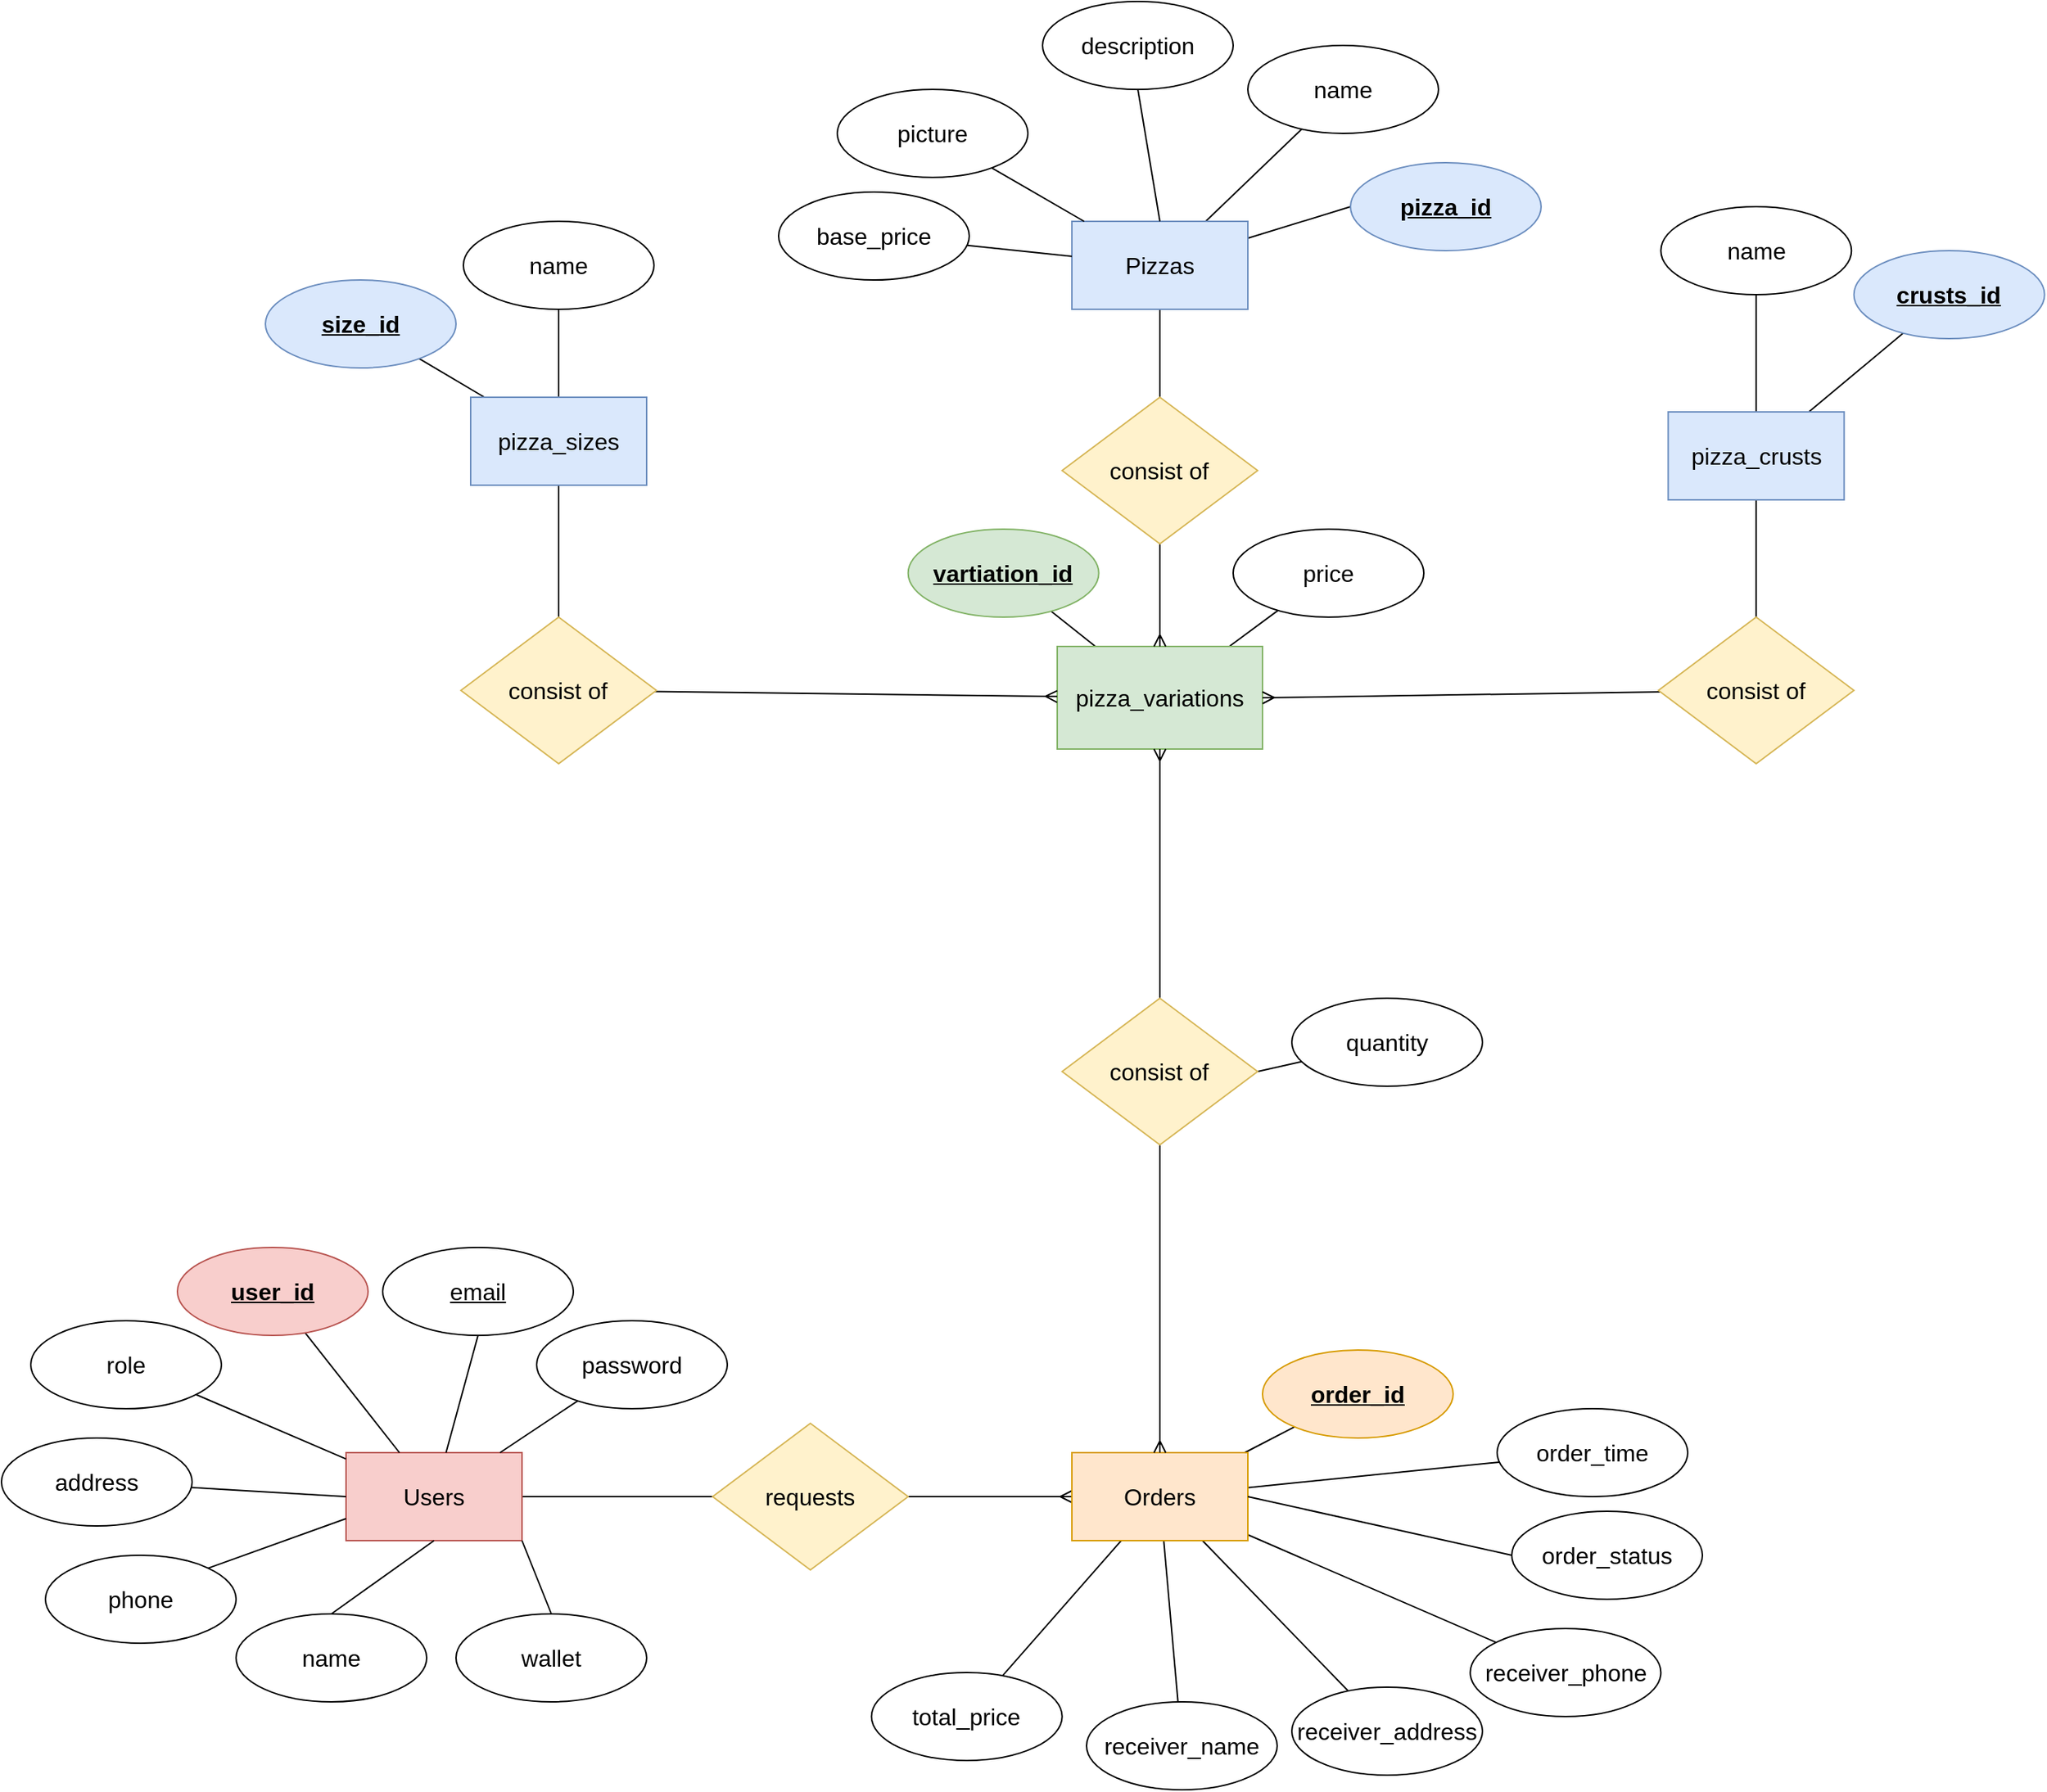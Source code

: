 <mxfile version="21.7.5" type="device">
  <diagram name="Page-1" id="sF9Zvza_Fo3uitZyshRq">
    <mxGraphModel dx="3148" dy="2440" grid="1" gridSize="10" guides="1" tooltips="1" connect="1" arrows="1" fold="1" page="1" pageScale="1" pageWidth="850" pageHeight="1100" math="0" shadow="0">
      <root>
        <mxCell id="0" />
        <mxCell id="1" parent="0" />
        <mxCell id="CsvHcG0D3r47rlO0UAeI-3" value="" style="rounded=0;orthogonalLoop=1;jettySize=auto;html=1;startArrow=none;startFill=0;endArrow=none;endFill=0;elbow=vertical;fontSize=16;" parent="1" source="CsvHcG0D3r47rlO0UAeI-1" target="CsvHcG0D3r47rlO0UAeI-2" edge="1">
          <mxGeometry relative="1" as="geometry" />
        </mxCell>
        <mxCell id="CsvHcG0D3r47rlO0UAeI-7" value="" style="rounded=0;orthogonalLoop=1;jettySize=auto;html=1;fontFamily=Helvetica;fontSize=16;fontColor=default;startArrow=none;startFill=0;endArrow=none;endFill=0;elbow=vertical;" parent="1" source="CsvHcG0D3r47rlO0UAeI-1" target="CsvHcG0D3r47rlO0UAeI-6" edge="1">
          <mxGeometry relative="1" as="geometry" />
        </mxCell>
        <mxCell id="CsvHcG0D3r47rlO0UAeI-18" value="" style="rounded=0;orthogonalLoop=1;jettySize=auto;html=1;fontFamily=Helvetica;fontSize=16;fontColor=default;startArrow=none;startFill=0;endArrow=none;endFill=0;elbow=vertical;" parent="1" source="CsvHcG0D3r47rlO0UAeI-1" target="CsvHcG0D3r47rlO0UAeI-17" edge="1">
          <mxGeometry relative="1" as="geometry" />
        </mxCell>
        <mxCell id="CsvHcG0D3r47rlO0UAeI-1" value="pizza_sizes" style="rounded=0;whiteSpace=wrap;html=1;fillColor=#dae8fc;strokeColor=#6c8ebf;fontSize=16;" parent="1" vertex="1">
          <mxGeometry x="-80" y="220" width="120" height="60" as="geometry" />
        </mxCell>
        <mxCell id="CsvHcG0D3r47rlO0UAeI-2" value="size_id" style="ellipse;whiteSpace=wrap;html=1;rounded=0;fillColor=#dae8fc;strokeColor=#6c8ebf;fontStyle=5;aspect=fixed;fontSize=16;" parent="1" vertex="1">
          <mxGeometry x="-220" y="140" width="130" height="60" as="geometry" />
        </mxCell>
        <mxCell id="CsvHcG0D3r47rlO0UAeI-6" value="name" style="ellipse;whiteSpace=wrap;html=1;rounded=0;fontSize=16;" parent="1" vertex="1">
          <mxGeometry x="-85" y="100" width="130" height="60" as="geometry" />
        </mxCell>
        <mxCell id="CsvHcG0D3r47rlO0UAeI-14" value="" style="rounded=0;orthogonalLoop=1;jettySize=auto;html=1;fontFamily=Helvetica;fontSize=16;fontColor=default;startArrow=none;startFill=0;endArrow=none;endFill=0;elbow=vertical;" parent="1" source="CsvHcG0D3r47rlO0UAeI-8" target="CsvHcG0D3r47rlO0UAeI-13" edge="1">
          <mxGeometry relative="1" as="geometry" />
        </mxCell>
        <mxCell id="CsvHcG0D3r47rlO0UAeI-16" value="" style="rounded=0;orthogonalLoop=1;jettySize=auto;html=1;fontFamily=Helvetica;fontSize=16;fontColor=default;startArrow=none;startFill=0;endArrow=none;endFill=0;elbow=vertical;" parent="1" source="CsvHcG0D3r47rlO0UAeI-8" target="CsvHcG0D3r47rlO0UAeI-11" edge="1">
          <mxGeometry relative="1" as="geometry" />
        </mxCell>
        <mxCell id="CsvHcG0D3r47rlO0UAeI-8" value="pizza_variations" style="rounded=0;whiteSpace=wrap;html=1;fillColor=#d5e8d4;strokeColor=#82b366;fontSize=16;fontStyle=0" parent="1" vertex="1">
          <mxGeometry x="320" y="390" width="140" height="70" as="geometry" />
        </mxCell>
        <mxCell id="CsvHcG0D3r47rlO0UAeI-11" value="price" style="ellipse;whiteSpace=wrap;html=1;rounded=0;fontSize=16;" parent="1" vertex="1">
          <mxGeometry x="440" y="310" width="130" height="60" as="geometry" />
        </mxCell>
        <mxCell id="CsvHcG0D3r47rlO0UAeI-13" value="vartiation_id" style="ellipse;whiteSpace=wrap;html=1;rounded=0;fontStyle=5;fillColor=#d5e8d4;strokeColor=#82b366;fontSize=16;" parent="1" vertex="1">
          <mxGeometry x="218.33" y="310" width="130" height="60" as="geometry" />
        </mxCell>
        <mxCell id="CsvHcG0D3r47rlO0UAeI-19" value="" style="rounded=0;orthogonalLoop=1;jettySize=auto;html=1;fontFamily=Helvetica;fontSize=16;fontColor=default;startArrow=none;startFill=0;endArrow=ERmany;endFill=0;elbow=vertical;" parent="1" source="CsvHcG0D3r47rlO0UAeI-17" target="CsvHcG0D3r47rlO0UAeI-8" edge="1">
          <mxGeometry relative="1" as="geometry" />
        </mxCell>
        <mxCell id="CsvHcG0D3r47rlO0UAeI-17" value="consist of" style="rhombus;whiteSpace=wrap;html=1;rounded=0;strokeColor=#d6b656;fontFamily=Helvetica;fontSize=16;fontColor=default;fillColor=#fff2cc;" parent="1" vertex="1">
          <mxGeometry x="-86.66" y="370" width="133.33" height="100" as="geometry" />
        </mxCell>
        <mxCell id="CsvHcG0D3r47rlO0UAeI-20" value="" style="rounded=0;orthogonalLoop=1;jettySize=auto;html=1;startArrow=none;startFill=0;endArrow=none;endFill=0;elbow=vertical;fontSize=16;" parent="1" source="CsvHcG0D3r47rlO0UAeI-23" target="CsvHcG0D3r47rlO0UAeI-24" edge="1">
          <mxGeometry relative="1" as="geometry" />
        </mxCell>
        <mxCell id="CsvHcG0D3r47rlO0UAeI-21" value="" style="rounded=0;orthogonalLoop=1;jettySize=auto;html=1;fontFamily=Helvetica;fontSize=16;fontColor=default;startArrow=none;startFill=0;endArrow=none;endFill=0;elbow=vertical;" parent="1" source="CsvHcG0D3r47rlO0UAeI-23" target="CsvHcG0D3r47rlO0UAeI-25" edge="1">
          <mxGeometry relative="1" as="geometry" />
        </mxCell>
        <mxCell id="CsvHcG0D3r47rlO0UAeI-22" value="" style="rounded=0;orthogonalLoop=1;jettySize=auto;html=1;fontFamily=Helvetica;fontSize=16;fontColor=default;startArrow=none;startFill=0;endArrow=none;endFill=0;elbow=vertical;" parent="1" source="CsvHcG0D3r47rlO0UAeI-23" target="CsvHcG0D3r47rlO0UAeI-27" edge="1">
          <mxGeometry relative="1" as="geometry" />
        </mxCell>
        <mxCell id="CsvHcG0D3r47rlO0UAeI-23" value="pizza_crusts" style="rounded=0;whiteSpace=wrap;html=1;fillColor=#dae8fc;strokeColor=#6c8ebf;fontSize=16;" parent="1" vertex="1">
          <mxGeometry x="736.67" y="230" width="120" height="60" as="geometry" />
        </mxCell>
        <mxCell id="CsvHcG0D3r47rlO0UAeI-24" value="crusts_id" style="ellipse;whiteSpace=wrap;html=1;rounded=0;fillColor=#dae8fc;strokeColor=#6c8ebf;fontStyle=5;aspect=fixed;fontSize=16;" parent="1" vertex="1">
          <mxGeometry x="863.33" y="120" width="130" height="60" as="geometry" />
        </mxCell>
        <mxCell id="CsvHcG0D3r47rlO0UAeI-25" value="name" style="ellipse;whiteSpace=wrap;html=1;rounded=0;fontSize=16;" parent="1" vertex="1">
          <mxGeometry x="731.67" y="90" width="130" height="60" as="geometry" />
        </mxCell>
        <mxCell id="CsvHcG0D3r47rlO0UAeI-26" value="" style="rounded=0;orthogonalLoop=1;jettySize=auto;html=1;fontFamily=Helvetica;fontSize=16;fontColor=default;entryX=1;entryY=0.5;entryDx=0;entryDy=0;startArrow=none;startFill=0;endArrow=ERmany;endFill=0;elbow=vertical;" parent="1" source="CsvHcG0D3r47rlO0UAeI-27" target="CsvHcG0D3r47rlO0UAeI-8" edge="1">
          <mxGeometry relative="1" as="geometry">
            <mxPoint x="900" y="400" as="targetPoint" />
          </mxGeometry>
        </mxCell>
        <mxCell id="CsvHcG0D3r47rlO0UAeI-27" value="consist of" style="rhombus;whiteSpace=wrap;html=1;rounded=0;strokeColor=#d6b656;fontFamily=Helvetica;fontSize=16;fontColor=default;fillColor=#fff2cc;" parent="1" vertex="1">
          <mxGeometry x="730.0" y="370" width="133.33" height="100" as="geometry" />
        </mxCell>
        <mxCell id="CsvHcG0D3r47rlO0UAeI-32" value="" style="rounded=0;orthogonalLoop=1;jettySize=auto;html=1;fontFamily=Helvetica;fontSize=16;fontColor=default;endArrow=none;endFill=0;elbow=vertical;" parent="1" source="CsvHcG0D3r47rlO0UAeI-29" target="CsvHcG0D3r47rlO0UAeI-31" edge="1">
          <mxGeometry relative="1" as="geometry" />
        </mxCell>
        <mxCell id="CsvHcG0D3r47rlO0UAeI-36" value="" style="shape=connector;rounded=0;orthogonalLoop=1;jettySize=auto;html=1;labelBackgroundColor=default;strokeColor=default;fontFamily=Helvetica;fontSize=16;fontColor=default;endArrow=none;endFill=0;elbow=vertical;" parent="1" source="CsvHcG0D3r47rlO0UAeI-29" target="CsvHcG0D3r47rlO0UAeI-34" edge="1">
          <mxGeometry relative="1" as="geometry" />
        </mxCell>
        <mxCell id="CsvHcG0D3r47rlO0UAeI-37" style="shape=connector;rounded=0;orthogonalLoop=1;jettySize=auto;html=1;entryX=0;entryY=0.5;entryDx=0;entryDy=0;labelBackgroundColor=default;strokeColor=default;fontFamily=Helvetica;fontSize=16;fontColor=default;endArrow=none;endFill=0;elbow=vertical;" parent="1" source="CsvHcG0D3r47rlO0UAeI-29" target="CsvHcG0D3r47rlO0UAeI-35" edge="1">
          <mxGeometry relative="1" as="geometry" />
        </mxCell>
        <mxCell id="CsvHcG0D3r47rlO0UAeI-29" value="Pizzas" style="rounded=0;whiteSpace=wrap;html=1;fillColor=#dae8fc;strokeColor=#6c8ebf;fontSize=16;" parent="1" vertex="1">
          <mxGeometry x="330.0" y="100" width="120" height="60" as="geometry" />
        </mxCell>
        <mxCell id="CsvHcG0D3r47rlO0UAeI-33" value="" style="rounded=0;orthogonalLoop=1;jettySize=auto;html=1;fontFamily=Helvetica;fontSize=16;fontColor=default;endArrow=ERmany;endFill=0;elbow=vertical;" parent="1" source="CsvHcG0D3r47rlO0UAeI-31" target="CsvHcG0D3r47rlO0UAeI-8" edge="1">
          <mxGeometry relative="1" as="geometry" />
        </mxCell>
        <mxCell id="CsvHcG0D3r47rlO0UAeI-31" value="consist of" style="rhombus;whiteSpace=wrap;html=1;rounded=0;strokeColor=#d6b656;fontFamily=Helvetica;fontSize=16;fontColor=default;fillColor=#fff2cc;" parent="1" vertex="1">
          <mxGeometry x="323.34" y="220" width="133.33" height="100" as="geometry" />
        </mxCell>
        <mxCell id="CsvHcG0D3r47rlO0UAeI-34" value="name" style="ellipse;whiteSpace=wrap;html=1;rounded=0;fontSize=16;" parent="1" vertex="1">
          <mxGeometry x="450.0" y="-20" width="130" height="60" as="geometry" />
        </mxCell>
        <mxCell id="CsvHcG0D3r47rlO0UAeI-35" value="pizza_id" style="ellipse;whiteSpace=wrap;html=1;rounded=0;fillColor=#dae8fc;strokeColor=#6c8ebf;fontStyle=5;aspect=fixed;fontSize=16;" parent="1" vertex="1">
          <mxGeometry x="520" y="60" width="130" height="60" as="geometry" />
        </mxCell>
        <mxCell id="CsvHcG0D3r47rlO0UAeI-39" value="" style="shape=connector;rounded=0;orthogonalLoop=1;jettySize=auto;html=1;labelBackgroundColor=default;strokeColor=default;fontFamily=Helvetica;fontSize=16;fontColor=default;endArrow=none;endFill=0;exitX=0.5;exitY=0;exitDx=0;exitDy=0;entryX=0.5;entryY=1;entryDx=0;entryDy=0;elbow=vertical;" parent="1" source="CsvHcG0D3r47rlO0UAeI-29" target="CsvHcG0D3r47rlO0UAeI-40" edge="1">
          <mxGeometry relative="1" as="geometry">
            <mxPoint x="285" y="75" as="sourcePoint" />
          </mxGeometry>
        </mxCell>
        <mxCell id="CsvHcG0D3r47rlO0UAeI-40" value="description" style="ellipse;whiteSpace=wrap;html=1;rounded=0;fontSize=16;" parent="1" vertex="1">
          <mxGeometry x="310.0" y="-50" width="130" height="60" as="geometry" />
        </mxCell>
        <mxCell id="CsvHcG0D3r47rlO0UAeI-45" value="" style="shape=connector;rounded=0;orthogonalLoop=1;jettySize=auto;html=1;labelBackgroundColor=default;strokeColor=default;fontFamily=Helvetica;fontSize=16;fontColor=default;endArrow=none;endFill=0;elbow=vertical;" parent="1" source="CsvHcG0D3r47rlO0UAeI-41" target="CsvHcG0D3r47rlO0UAeI-29" edge="1">
          <mxGeometry relative="1" as="geometry" />
        </mxCell>
        <mxCell id="CsvHcG0D3r47rlO0UAeI-41" value="picture" style="ellipse;whiteSpace=wrap;html=1;rounded=0;fontSize=16;" parent="1" vertex="1">
          <mxGeometry x="170.0" y="10" width="130" height="60" as="geometry" />
        </mxCell>
        <mxCell id="CsvHcG0D3r47rlO0UAeI-44" value="" style="shape=connector;rounded=0;orthogonalLoop=1;jettySize=auto;html=1;labelBackgroundColor=default;strokeColor=default;fontFamily=Helvetica;fontSize=16;fontColor=default;endArrow=none;endFill=0;elbow=vertical;" parent="1" source="CsvHcG0D3r47rlO0UAeI-43" target="CsvHcG0D3r47rlO0UAeI-29" edge="1">
          <mxGeometry relative="1" as="geometry" />
        </mxCell>
        <mxCell id="CsvHcG0D3r47rlO0UAeI-43" value="base_price" style="ellipse;whiteSpace=wrap;html=1;rounded=0;fontSize=16;" parent="1" vertex="1">
          <mxGeometry x="130.0" y="80" width="130" height="60" as="geometry" />
        </mxCell>
        <mxCell id="CsvHcG0D3r47rlO0UAeI-61" value="" style="edgeStyle=none;shape=connector;rounded=0;orthogonalLoop=1;jettySize=auto;html=1;labelBackgroundColor=default;strokeColor=default;fontFamily=Helvetica;fontSize=16;fontColor=default;startArrow=none;startFill=0;endArrow=none;endFill=0;elbow=vertical;exitX=1;exitY=0.5;exitDx=0;exitDy=0;" parent="1" source="CsvHcG0D3r47rlO0UAeI-65" target="CsvHcG0D3r47rlO0UAeI-60" edge="1">
          <mxGeometry relative="1" as="geometry">
            <mxPoint x="495" y="638.543" as="sourcePoint" />
          </mxGeometry>
        </mxCell>
        <mxCell id="CsvHcG0D3r47rlO0UAeI-60" value="quantity" style="ellipse;whiteSpace=wrap;html=1;rounded=0;fontSize=16;" parent="1" vertex="1">
          <mxGeometry x="480.0" y="630" width="130" height="60" as="geometry" />
        </mxCell>
        <mxCell id="CsvHcG0D3r47rlO0UAeI-70" value="" style="edgeStyle=none;shape=connector;rounded=0;orthogonalLoop=1;jettySize=auto;html=1;labelBackgroundColor=default;strokeColor=default;fontFamily=Helvetica;fontSize=16;fontColor=default;startArrow=none;startFill=0;endArrow=none;endFill=0;elbow=vertical;" parent="1" source="CsvHcG0D3r47rlO0UAeI-64" target="CsvHcG0D3r47rlO0UAeI-69" edge="1">
          <mxGeometry relative="1" as="geometry" />
        </mxCell>
        <mxCell id="CsvHcG0D3r47rlO0UAeI-72" value="" style="edgeStyle=none;shape=connector;rounded=0;orthogonalLoop=1;jettySize=auto;html=1;labelBackgroundColor=default;strokeColor=default;fontFamily=Helvetica;fontSize=16;fontColor=default;startArrow=none;startFill=0;endArrow=none;endFill=0;elbow=vertical;" parent="1" source="CsvHcG0D3r47rlO0UAeI-64" target="CsvHcG0D3r47rlO0UAeI-71" edge="1">
          <mxGeometry relative="1" as="geometry" />
        </mxCell>
        <mxCell id="CsvHcG0D3r47rlO0UAeI-77" value="" style="edgeStyle=none;shape=connector;rounded=0;orthogonalLoop=1;jettySize=auto;html=1;labelBackgroundColor=default;strokeColor=default;fontFamily=Helvetica;fontSize=16;fontColor=default;startArrow=none;startFill=0;endArrow=none;endFill=0;elbow=vertical;" parent="1" source="CsvHcG0D3r47rlO0UAeI-64" target="CsvHcG0D3r47rlO0UAeI-73" edge="1">
          <mxGeometry relative="1" as="geometry" />
        </mxCell>
        <mxCell id="CsvHcG0D3r47rlO0UAeI-78" value="" style="edgeStyle=none;shape=connector;rounded=0;orthogonalLoop=1;jettySize=auto;html=1;labelBackgroundColor=default;strokeColor=default;fontFamily=Helvetica;fontSize=16;fontColor=default;startArrow=none;startFill=0;endArrow=none;endFill=0;elbow=vertical;" parent="1" source="CsvHcG0D3r47rlO0UAeI-64" target="CsvHcG0D3r47rlO0UAeI-75" edge="1">
          <mxGeometry relative="1" as="geometry" />
        </mxCell>
        <mxCell id="CsvHcG0D3r47rlO0UAeI-79" value="" style="edgeStyle=none;shape=connector;rounded=0;orthogonalLoop=1;jettySize=auto;html=1;labelBackgroundColor=default;strokeColor=default;fontFamily=Helvetica;fontSize=16;fontColor=default;startArrow=none;startFill=0;endArrow=none;endFill=0;elbow=vertical;" parent="1" source="CsvHcG0D3r47rlO0UAeI-64" target="CsvHcG0D3r47rlO0UAeI-74" edge="1">
          <mxGeometry relative="1" as="geometry" />
        </mxCell>
        <mxCell id="CsvHcG0D3r47rlO0UAeI-80" value="" style="edgeStyle=none;shape=connector;rounded=0;orthogonalLoop=1;jettySize=auto;html=1;labelBackgroundColor=default;strokeColor=default;fontFamily=Helvetica;fontSize=16;fontColor=default;startArrow=none;startFill=0;endArrow=none;endFill=0;elbow=vertical;" parent="1" source="CsvHcG0D3r47rlO0UAeI-64" target="CsvHcG0D3r47rlO0UAeI-76" edge="1">
          <mxGeometry relative="1" as="geometry" />
        </mxCell>
        <mxCell id="CsvHcG0D3r47rlO0UAeI-86" value="" style="edgeStyle=none;shape=connector;rounded=0;orthogonalLoop=1;jettySize=auto;html=1;labelBackgroundColor=default;strokeColor=default;fontFamily=Helvetica;fontSize=16;fontColor=default;startArrow=ERmany;startFill=0;endArrow=none;endFill=0;elbow=vertical;" parent="1" source="CsvHcG0D3r47rlO0UAeI-64" target="CsvHcG0D3r47rlO0UAeI-85" edge="1">
          <mxGeometry relative="1" as="geometry" />
        </mxCell>
        <mxCell id="CsvHcG0D3r47rlO0UAeI-64" value="Orders" style="rounded=0;whiteSpace=wrap;html=1;fillColor=#ffe6cc;strokeColor=#d79b00;fontSize=16;" parent="1" vertex="1">
          <mxGeometry x="330.0" y="940" width="120" height="60" as="geometry" />
        </mxCell>
        <mxCell id="CsvHcG0D3r47rlO0UAeI-81" value="" style="edgeStyle=none;shape=connector;rounded=0;orthogonalLoop=1;jettySize=auto;html=1;labelBackgroundColor=default;strokeColor=default;fontFamily=Helvetica;fontSize=16;fontColor=default;startArrow=none;startFill=0;endArrow=ERmany;endFill=0;elbow=vertical;exitX=0.5;exitY=1;exitDx=0;exitDy=0;" parent="1" source="CsvHcG0D3r47rlO0UAeI-65" target="CsvHcG0D3r47rlO0UAeI-64" edge="1">
          <mxGeometry relative="1" as="geometry" />
        </mxCell>
        <mxCell id="CsvHcG0D3r47rlO0UAeI-83" value="" style="edgeStyle=none;shape=connector;rounded=0;orthogonalLoop=1;jettySize=auto;html=1;labelBackgroundColor=default;strokeColor=default;fontFamily=Helvetica;fontSize=16;fontColor=default;startArrow=none;startFill=0;endArrow=ERmany;endFill=0;elbow=vertical;entryX=0.5;entryY=1;entryDx=0;entryDy=0;exitX=0.5;exitY=0;exitDx=0;exitDy=0;" parent="1" source="CsvHcG0D3r47rlO0UAeI-65" target="CsvHcG0D3r47rlO0UAeI-8" edge="1">
          <mxGeometry relative="1" as="geometry">
            <mxPoint x="606.665" y="450" as="targetPoint" />
          </mxGeometry>
        </mxCell>
        <mxCell id="CsvHcG0D3r47rlO0UAeI-65" value="consist of" style="rhombus;whiteSpace=wrap;html=1;rounded=0;strokeColor=#d6b656;fontFamily=Helvetica;fontSize=16;fillColor=#fff2cc;" parent="1" vertex="1">
          <mxGeometry x="323.34" y="630" width="133.33" height="100" as="geometry" />
        </mxCell>
        <mxCell id="CsvHcG0D3r47rlO0UAeI-69" value="&lt;b style=&quot;font-size: 16px;&quot;&gt;&lt;u style=&quot;font-size: 16px;&quot;&gt;order_id&lt;/u&gt;&lt;/b&gt;" style="ellipse;whiteSpace=wrap;html=1;rounded=0;fillColor=#ffe6cc;strokeColor=#d79b00;fontSize=16;" parent="1" vertex="1">
          <mxGeometry x="460.0" y="870" width="130" height="60" as="geometry" />
        </mxCell>
        <mxCell id="CsvHcG0D3r47rlO0UAeI-71" value="order_time" style="ellipse;whiteSpace=wrap;html=1;rounded=0;fontSize=16;" parent="1" vertex="1">
          <mxGeometry x="620.0" y="910" width="130" height="60" as="geometry" />
        </mxCell>
        <mxCell id="CsvHcG0D3r47rlO0UAeI-73" value="receiver_name" style="ellipse;whiteSpace=wrap;html=1;rounded=0;fontSize=16;" parent="1" vertex="1">
          <mxGeometry x="340" y="1110" width="130" height="60" as="geometry" />
        </mxCell>
        <mxCell id="CsvHcG0D3r47rlO0UAeI-74" value="receiver_address" style="ellipse;whiteSpace=wrap;html=1;rounded=0;fontSize=16;" parent="1" vertex="1">
          <mxGeometry x="480.0" y="1100" width="130" height="60" as="geometry" />
        </mxCell>
        <mxCell id="CsvHcG0D3r47rlO0UAeI-75" value="total_price" style="ellipse;whiteSpace=wrap;html=1;rounded=0;fontSize=16;" parent="1" vertex="1">
          <mxGeometry x="193.34" y="1090" width="130" height="60" as="geometry" />
        </mxCell>
        <mxCell id="CsvHcG0D3r47rlO0UAeI-76" value="receiver_phone" style="ellipse;whiteSpace=wrap;html=1;rounded=0;fontSize=16;" parent="1" vertex="1">
          <mxGeometry x="601.67" y="1060" width="130" height="60" as="geometry" />
        </mxCell>
        <mxCell id="CsvHcG0D3r47rlO0UAeI-87" value="" style="edgeStyle=none;shape=connector;rounded=0;orthogonalLoop=1;jettySize=auto;html=1;labelBackgroundColor=default;strokeColor=default;fontFamily=Helvetica;fontSize=16;fontColor=default;startArrow=none;startFill=0;endArrow=none;endFill=0;elbow=vertical;" parent="1" source="CsvHcG0D3r47rlO0UAeI-84" target="CsvHcG0D3r47rlO0UAeI-85" edge="1">
          <mxGeometry relative="1" as="geometry" />
        </mxCell>
        <mxCell id="CsvHcG0D3r47rlO0UAeI-84" value="Users" style="rounded=0;whiteSpace=wrap;html=1;fillColor=#f8cecc;strokeColor=#b85450;fontSize=16;" parent="1" vertex="1">
          <mxGeometry x="-165.0" y="940" width="120" height="60" as="geometry" />
        </mxCell>
        <mxCell id="CsvHcG0D3r47rlO0UAeI-85" value="requests" style="rhombus;whiteSpace=wrap;html=1;rounded=0;strokeColor=#d6b656;fontFamily=Helvetica;fontSize=16;fillColor=#fff2cc;" parent="1" vertex="1">
          <mxGeometry x="85.0" y="920" width="133.33" height="100" as="geometry" />
        </mxCell>
        <mxCell id="CsvHcG0D3r47rlO0UAeI-89" value="" style="edgeStyle=none;shape=connector;rounded=0;orthogonalLoop=1;jettySize=auto;html=1;labelBackgroundColor=default;strokeColor=default;fontFamily=Helvetica;fontSize=16;fontColor=default;startArrow=none;startFill=0;endArrow=none;endFill=0;elbow=vertical;" parent="1" source="CsvHcG0D3r47rlO0UAeI-88" target="CsvHcG0D3r47rlO0UAeI-84" edge="1">
          <mxGeometry relative="1" as="geometry" />
        </mxCell>
        <mxCell id="CsvHcG0D3r47rlO0UAeI-88" value="&lt;b style=&quot;font-size: 16px;&quot;&gt;&lt;u style=&quot;font-size: 16px;&quot;&gt;user_id&lt;/u&gt;&lt;/b&gt;" style="ellipse;whiteSpace=wrap;html=1;rounded=0;fillColor=#f8cecc;strokeColor=#b85450;fontSize=16;" parent="1" vertex="1">
          <mxGeometry x="-280" y="800" width="130" height="60" as="geometry" />
        </mxCell>
        <mxCell id="CsvHcG0D3r47rlO0UAeI-92" value="" style="edgeStyle=none;shape=connector;rounded=0;orthogonalLoop=1;jettySize=auto;html=1;labelBackgroundColor=default;strokeColor=default;fontFamily=Helvetica;fontSize=16;fontColor=default;startArrow=none;startFill=0;endArrow=none;endFill=0;elbow=vertical;exitX=0.5;exitY=1;exitDx=0;exitDy=0;" parent="1" source="CsvHcG0D3r47rlO0UAeI-90" target="CsvHcG0D3r47rlO0UAeI-84" edge="1">
          <mxGeometry relative="1" as="geometry">
            <mxPoint x="-105.0" y="900" as="sourcePoint" />
          </mxGeometry>
        </mxCell>
        <mxCell id="CsvHcG0D3r47rlO0UAeI-90" value="&lt;span style=&quot;font-size: 16px;&quot;&gt;email&lt;/span&gt;" style="ellipse;whiteSpace=wrap;html=1;rounded=0;fontStyle=4;fontSize=16;" parent="1" vertex="1">
          <mxGeometry x="-140" y="800" width="130" height="60" as="geometry" />
        </mxCell>
        <mxCell id="CsvHcG0D3r47rlO0UAeI-94" value="" style="edgeStyle=none;shape=connector;rounded=0;orthogonalLoop=1;jettySize=auto;html=1;labelBackgroundColor=default;strokeColor=default;fontFamily=Helvetica;fontSize=16;fontColor=default;startArrow=none;startFill=0;endArrow=none;endFill=0;elbow=vertical;" parent="1" source="CsvHcG0D3r47rlO0UAeI-91" target="CsvHcG0D3r47rlO0UAeI-84" edge="1">
          <mxGeometry relative="1" as="geometry" />
        </mxCell>
        <mxCell id="CsvHcG0D3r47rlO0UAeI-91" value="&lt;span style=&quot;font-size: 16px;&quot;&gt;password&lt;/span&gt;" style="ellipse;whiteSpace=wrap;html=1;rounded=0;fontStyle=0;fontSize=16;" parent="1" vertex="1">
          <mxGeometry x="-35.0" y="850" width="130" height="60" as="geometry" />
        </mxCell>
        <mxCell id="CsvHcG0D3r47rlO0UAeI-96" value="" style="edgeStyle=none;shape=connector;rounded=0;orthogonalLoop=1;jettySize=auto;html=1;labelBackgroundColor=default;strokeColor=default;fontFamily=Helvetica;fontSize=16;fontColor=default;startArrow=none;startFill=0;endArrow=none;endFill=0;elbow=vertical;" parent="1" source="CsvHcG0D3r47rlO0UAeI-95" target="CsvHcG0D3r47rlO0UAeI-84" edge="1">
          <mxGeometry relative="1" as="geometry" />
        </mxCell>
        <mxCell id="CsvHcG0D3r47rlO0UAeI-95" value="&lt;span style=&quot;font-size: 16px;&quot;&gt;role&lt;/span&gt;" style="ellipse;whiteSpace=wrap;html=1;rounded=0;fontStyle=0;fontSize=16;" parent="1" vertex="1">
          <mxGeometry x="-380" y="850" width="130" height="60" as="geometry" />
        </mxCell>
        <mxCell id="VLi_dCj7awYoLxlIXVzU-1" value="address" style="ellipse;whiteSpace=wrap;html=1;rounded=0;fontStyle=0;fontSize=16;" parent="1" vertex="1">
          <mxGeometry x="-400" y="930" width="130" height="60" as="geometry" />
        </mxCell>
        <mxCell id="VLi_dCj7awYoLxlIXVzU-2" value="" style="edgeStyle=none;shape=connector;rounded=0;orthogonalLoop=1;jettySize=auto;html=1;labelBackgroundColor=default;strokeColor=default;fontFamily=Helvetica;fontSize=16;fontColor=default;startArrow=none;startFill=0;endArrow=none;endFill=0;elbow=vertical;entryX=0;entryY=0.5;entryDx=0;entryDy=0;" parent="1" source="VLi_dCj7awYoLxlIXVzU-1" target="CsvHcG0D3r47rlO0UAeI-84" edge="1">
          <mxGeometry relative="1" as="geometry">
            <mxPoint x="-140" y="1150" as="targetPoint" />
          </mxGeometry>
        </mxCell>
        <mxCell id="VLi_dCj7awYoLxlIXVzU-3" value="phone" style="ellipse;whiteSpace=wrap;html=1;rounded=0;fontStyle=0;fontSize=16;" parent="1" vertex="1">
          <mxGeometry x="-370" y="1010" width="130" height="60" as="geometry" />
        </mxCell>
        <mxCell id="VLi_dCj7awYoLxlIXVzU-4" value="" style="edgeStyle=none;shape=connector;rounded=0;orthogonalLoop=1;jettySize=auto;html=1;labelBackgroundColor=default;strokeColor=default;fontFamily=Helvetica;fontSize=16;fontColor=default;startArrow=none;startFill=0;endArrow=none;endFill=0;elbow=vertical;entryX=0;entryY=0.75;entryDx=0;entryDy=0;exitX=1;exitY=0;exitDx=0;exitDy=0;" parent="1" source="VLi_dCj7awYoLxlIXVzU-3" target="CsvHcG0D3r47rlO0UAeI-84" edge="1">
          <mxGeometry relative="1" as="geometry">
            <mxPoint x="-163" y="1064" as="sourcePoint" />
            <mxPoint x="-95" y="1010" as="targetPoint" />
          </mxGeometry>
        </mxCell>
        <mxCell id="VLi_dCj7awYoLxlIXVzU-7" value="name" style="ellipse;whiteSpace=wrap;html=1;rounded=0;fontStyle=0;fontSize=16;" parent="1" vertex="1">
          <mxGeometry x="-240" y="1050" width="130" height="60" as="geometry" />
        </mxCell>
        <mxCell id="VLi_dCj7awYoLxlIXVzU-8" value="" style="edgeStyle=none;shape=connector;rounded=0;orthogonalLoop=1;jettySize=auto;html=1;labelBackgroundColor=default;strokeColor=default;fontFamily=Helvetica;fontSize=16;fontColor=default;startArrow=none;startFill=0;endArrow=none;endFill=0;elbow=vertical;entryX=0.5;entryY=1;entryDx=0;entryDy=0;exitX=0.5;exitY=0;exitDx=0;exitDy=0;" parent="1" source="VLi_dCj7awYoLxlIXVzU-7" target="CsvHcG0D3r47rlO0UAeI-84" edge="1">
          <mxGeometry relative="1" as="geometry">
            <mxPoint x="-43" y="1091.5" as="sourcePoint" />
            <mxPoint x="-45" y="1012.5" as="targetPoint" />
          </mxGeometry>
        </mxCell>
        <mxCell id="VLi_dCj7awYoLxlIXVzU-10" value="wallet" style="ellipse;whiteSpace=wrap;html=1;rounded=0;fontStyle=0;fontSize=16;" parent="1" vertex="1">
          <mxGeometry x="-90" y="1050" width="130" height="60" as="geometry" />
        </mxCell>
        <mxCell id="VLi_dCj7awYoLxlIXVzU-11" value="" style="edgeStyle=none;shape=connector;rounded=0;orthogonalLoop=1;jettySize=auto;html=1;labelBackgroundColor=default;strokeColor=default;fontFamily=Helvetica;fontSize=16;fontColor=default;startArrow=none;startFill=0;endArrow=none;endFill=0;elbow=vertical;exitX=0.5;exitY=0;exitDx=0;exitDy=0;entryX=1;entryY=1;entryDx=0;entryDy=0;" parent="1" source="VLi_dCj7awYoLxlIXVzU-10" target="CsvHcG0D3r47rlO0UAeI-84" edge="1">
          <mxGeometry relative="1" as="geometry">
            <mxPoint x="-165" y="1060" as="sourcePoint" />
            <mxPoint x="-40" y="1000" as="targetPoint" />
          </mxGeometry>
        </mxCell>
        <mxCell id="VLi_dCj7awYoLxlIXVzU-12" value="order_status" style="ellipse;whiteSpace=wrap;html=1;rounded=0;fontSize=16;" parent="1" vertex="1">
          <mxGeometry x="630.0" y="980" width="130" height="60" as="geometry" />
        </mxCell>
        <mxCell id="VLi_dCj7awYoLxlIXVzU-13" value="" style="edgeStyle=none;shape=connector;rounded=0;orthogonalLoop=1;jettySize=auto;html=1;labelBackgroundColor=default;strokeColor=default;fontFamily=Helvetica;fontSize=16;fontColor=default;startArrow=none;startFill=0;endArrow=none;endFill=0;elbow=vertical;exitX=1;exitY=0.5;exitDx=0;exitDy=0;entryX=0;entryY=0.5;entryDx=0;entryDy=0;" parent="1" source="CsvHcG0D3r47rlO0UAeI-64" target="VLi_dCj7awYoLxlIXVzU-12" edge="1">
          <mxGeometry relative="1" as="geometry">
            <mxPoint x="460" y="974" as="sourcePoint" />
            <mxPoint x="631" y="956" as="targetPoint" />
          </mxGeometry>
        </mxCell>
      </root>
    </mxGraphModel>
  </diagram>
</mxfile>
